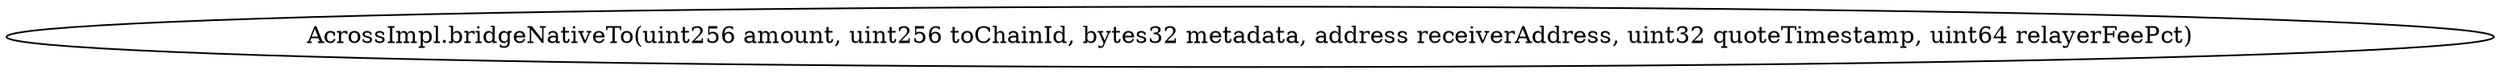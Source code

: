 digraph "" {
	graph [bb="0,0,1230.5,36"];
	node [label="\N"];
	"AcrossImpl.bridgeNativeTo(uint256 amount, uint256 toChainId, bytes32 metadata, address receiverAddress, uint32 quoteTimestamp, uint64 \
relayerFeePct)"	 [height=0.5,
		pos="615.24,18",
		width=17.09];
}
